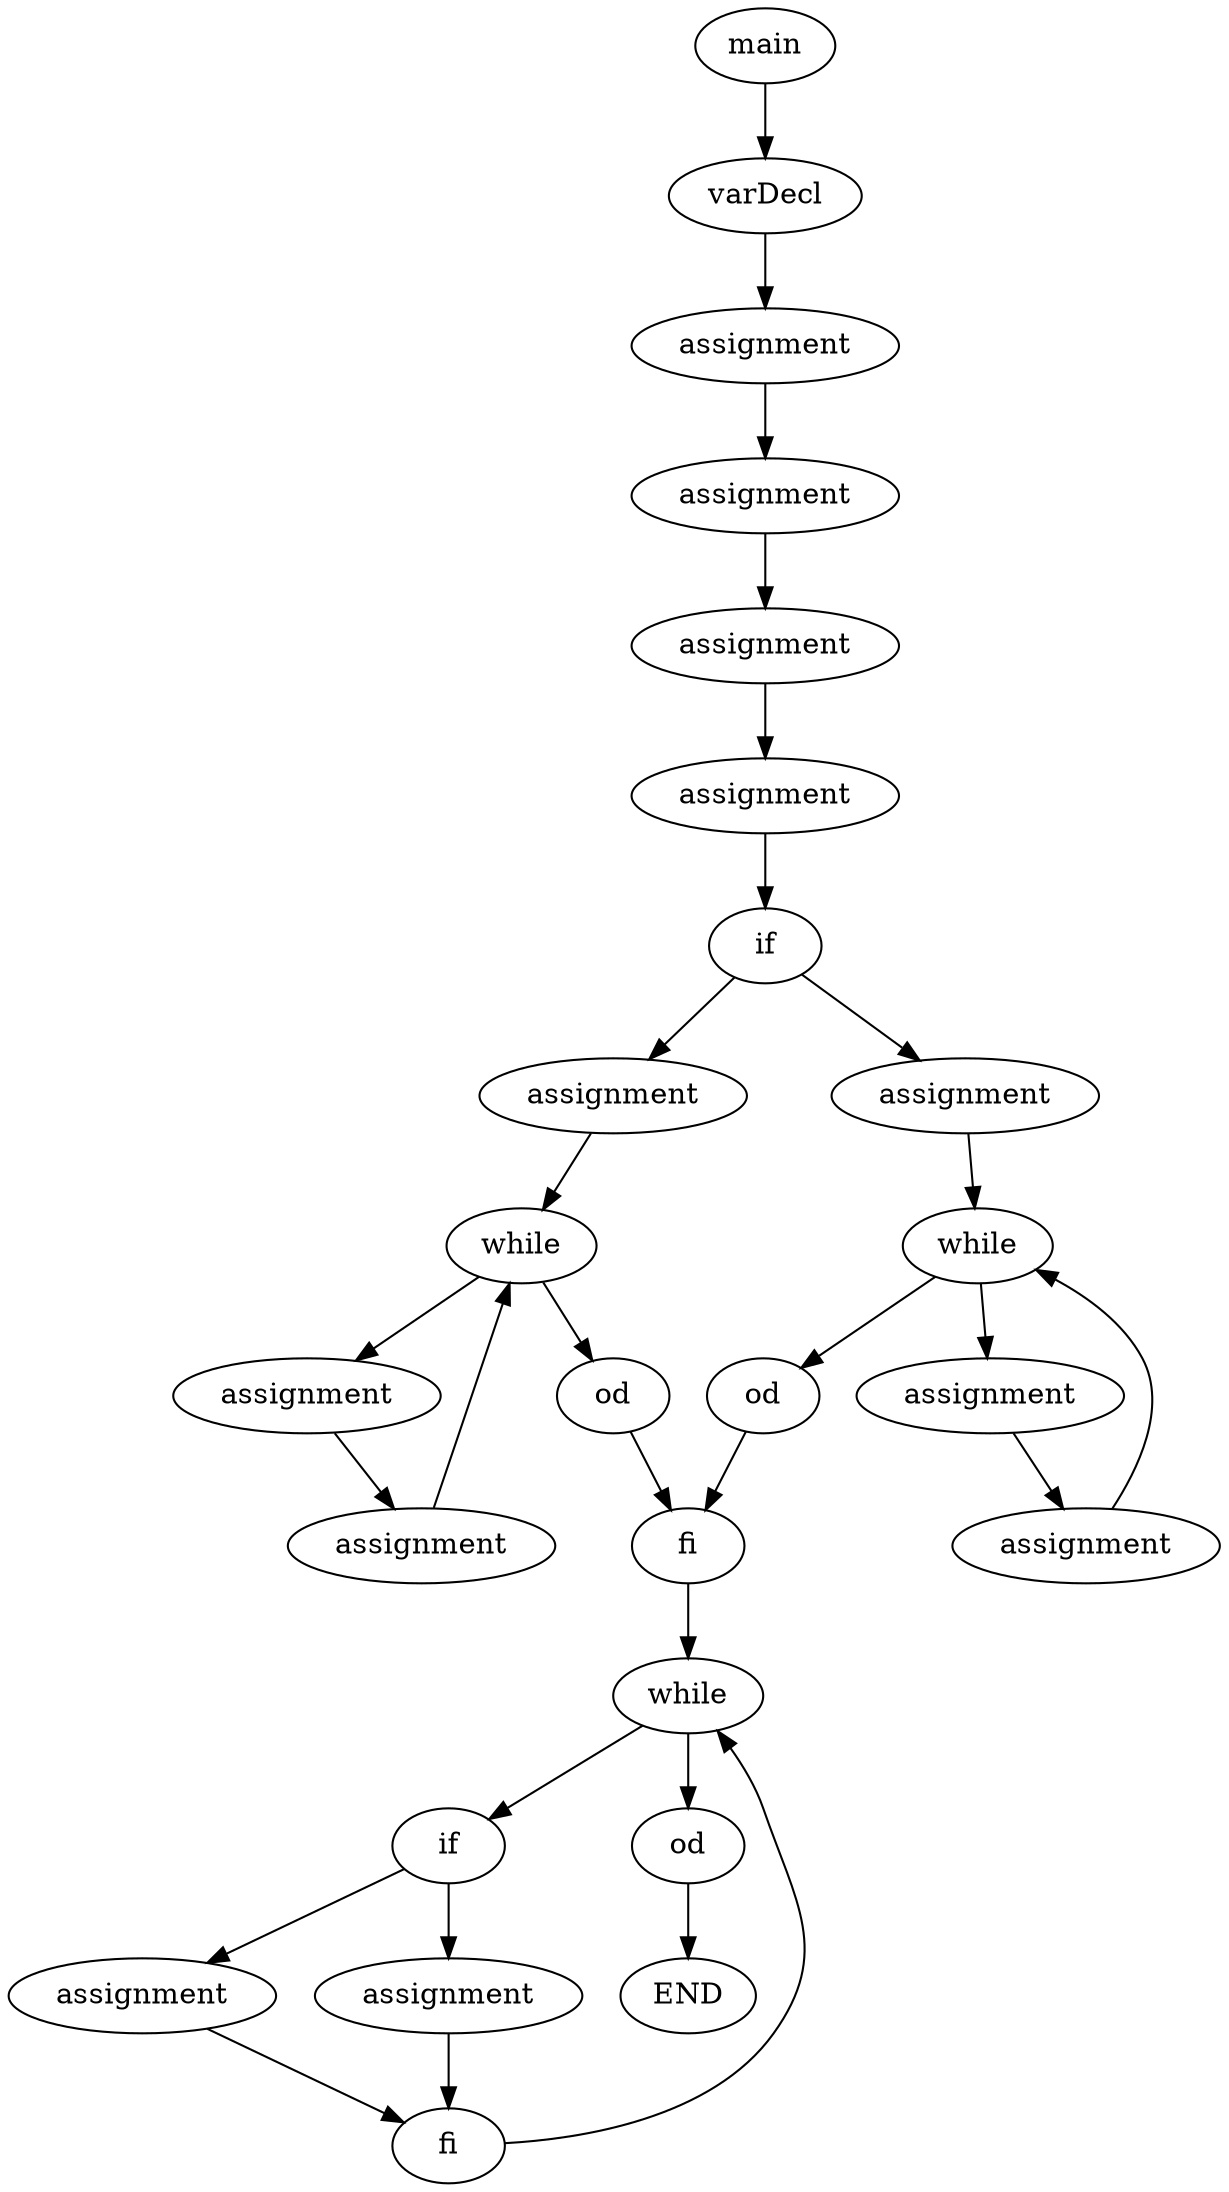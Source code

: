 digraph test011 {
0[label="main"]
0 -> 1
1[label="varDecl"]
1 -> 3
3[label="assignment"]
3 -> 7
7[label="assignment"]
7 -> 11
11[label="assignment"]
11 -> 15
15[label="assignment"]
15 -> 19
19[label="if"]
19 -> 27
27[label="assignment"]
27 -> 33
33[label="while"]
33 -> 41
41[label="assignment"]
41 -> 47
47[label="assignment"]
47 -> 33
33 -> 34
34[label="od"]
34 -> 20
20[label="fi"]
20 -> 79
79[label="while"]
79 -> 87
87[label="if"]
87 -> 95
95[label="assignment"]
95 -> 88
88[label="fi"]
88 -> 79
87 -> 99
99[label="assignment"]
99 -> 88
79 -> 80
80[label="od"]
80 -> 103
103[label="END"]
19 -> 53
53[label="assignment"]
53 -> 59
59[label="while"]
59 -> 67
67[label="assignment"]
67 -> 73
73[label="assignment"]
73 -> 59
59 -> 60
60[label="od"]
60 -> 20
}
